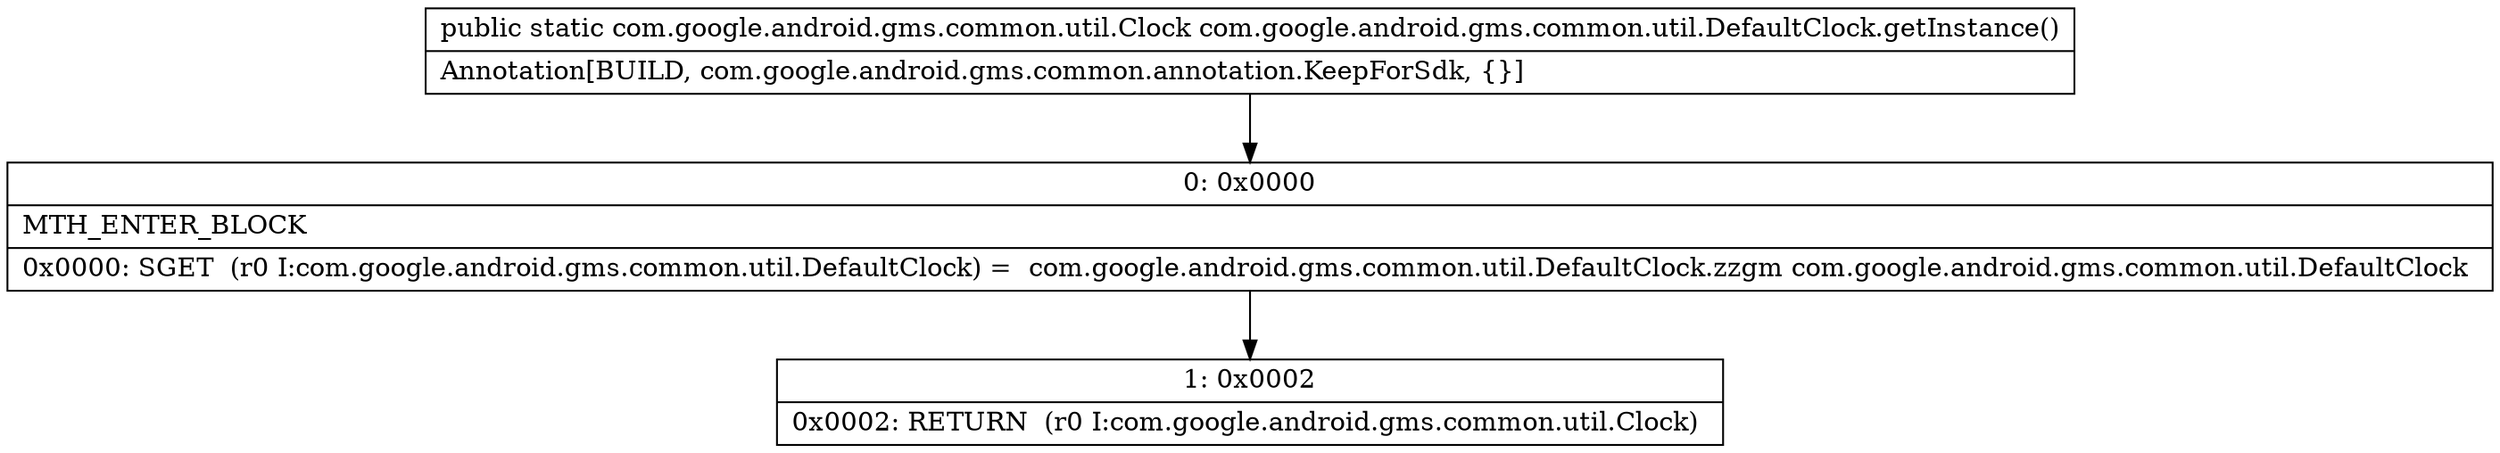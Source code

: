 digraph "CFG forcom.google.android.gms.common.util.DefaultClock.getInstance()Lcom\/google\/android\/gms\/common\/util\/Clock;" {
Node_0 [shape=record,label="{0\:\ 0x0000|MTH_ENTER_BLOCK\l|0x0000: SGET  (r0 I:com.google.android.gms.common.util.DefaultClock) =  com.google.android.gms.common.util.DefaultClock.zzgm com.google.android.gms.common.util.DefaultClock \l}"];
Node_1 [shape=record,label="{1\:\ 0x0002|0x0002: RETURN  (r0 I:com.google.android.gms.common.util.Clock) \l}"];
MethodNode[shape=record,label="{public static com.google.android.gms.common.util.Clock com.google.android.gms.common.util.DefaultClock.getInstance()  | Annotation[BUILD, com.google.android.gms.common.annotation.KeepForSdk, \{\}]\l}"];
MethodNode -> Node_0;
Node_0 -> Node_1;
}

